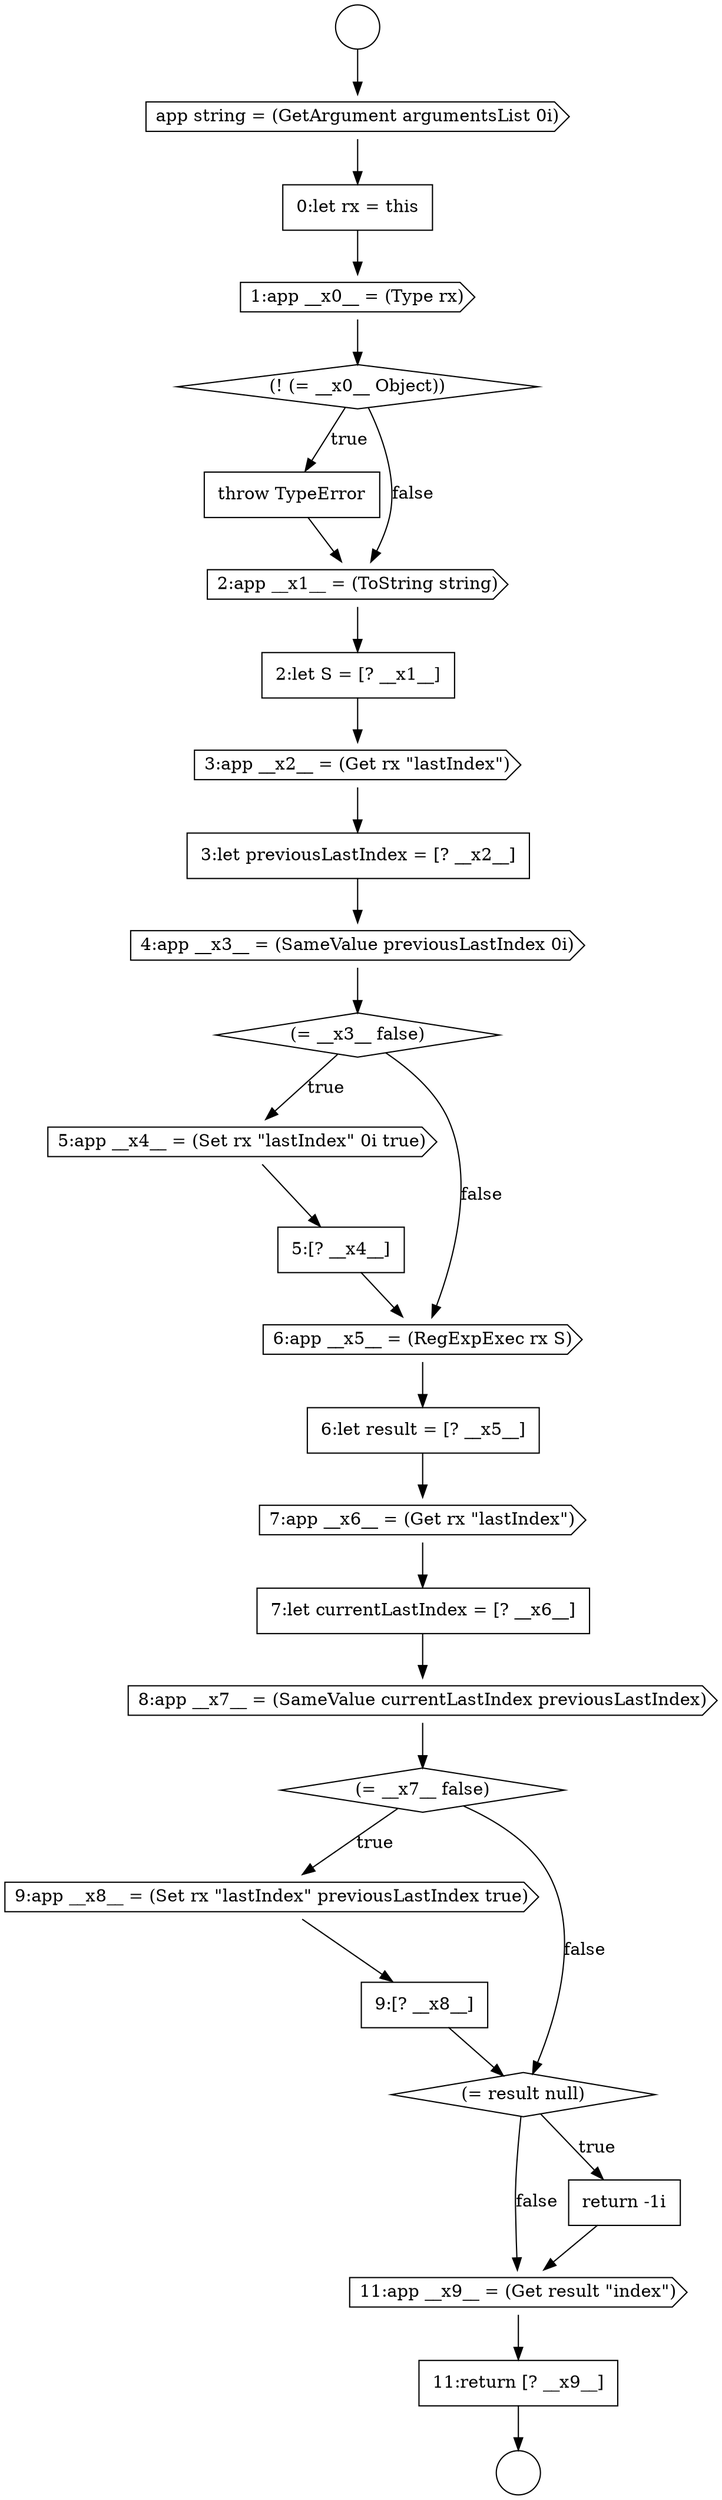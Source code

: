 digraph {
  node13392 [shape=diamond, label=<<font color="black">(! (= __x0__ Object))</font>> color="black" fillcolor="white" style=filled]
  node13397 [shape=none, margin=0, label=<<font color="black">
    <table border="0" cellborder="1" cellspacing="0" cellpadding="10">
      <tr><td align="left">3:let previousLastIndex = [? __x2__]</td></tr>
    </table>
  </font>> color="black" fillcolor="white" style=filled]
  node13408 [shape=cds, label=<<font color="black">9:app __x8__ = (Set rx &quot;lastIndex&quot; previousLastIndex true)</font>> color="black" fillcolor="white" style=filled]
  node13401 [shape=none, margin=0, label=<<font color="black">
    <table border="0" cellborder="1" cellspacing="0" cellpadding="10">
      <tr><td align="left">5:[? __x4__]</td></tr>
    </table>
  </font>> color="black" fillcolor="white" style=filled]
  node13395 [shape=none, margin=0, label=<<font color="black">
    <table border="0" cellborder="1" cellspacing="0" cellpadding="10">
      <tr><td align="left">2:let S = [? __x1__]</td></tr>
    </table>
  </font>> color="black" fillcolor="white" style=filled]
  node13407 [shape=diamond, label=<<font color="black">(= __x7__ false)</font>> color="black" fillcolor="white" style=filled]
  node13390 [shape=none, margin=0, label=<<font color="black">
    <table border="0" cellborder="1" cellspacing="0" cellpadding="10">
      <tr><td align="left">0:let rx = this</td></tr>
    </table>
  </font>> color="black" fillcolor="white" style=filled]
  node13412 [shape=cds, label=<<font color="black">11:app __x9__ = (Get result &quot;index&quot;)</font>> color="black" fillcolor="white" style=filled]
  node13399 [shape=diamond, label=<<font color="black">(= __x3__ false)</font>> color="black" fillcolor="white" style=filled]
  node13403 [shape=none, margin=0, label=<<font color="black">
    <table border="0" cellborder="1" cellspacing="0" cellpadding="10">
      <tr><td align="left">6:let result = [? __x5__]</td></tr>
    </table>
  </font>> color="black" fillcolor="white" style=filled]
  node13389 [shape=cds, label=<<font color="black">app string = (GetArgument argumentsList 0i)</font>> color="black" fillcolor="white" style=filled]
  node13413 [shape=none, margin=0, label=<<font color="black">
    <table border="0" cellborder="1" cellspacing="0" cellpadding="10">
      <tr><td align="left">11:return [? __x9__]</td></tr>
    </table>
  </font>> color="black" fillcolor="white" style=filled]
  node13400 [shape=cds, label=<<font color="black">5:app __x4__ = (Set rx &quot;lastIndex&quot; 0i true)</font>> color="black" fillcolor="white" style=filled]
  node13402 [shape=cds, label=<<font color="black">6:app __x5__ = (RegExpExec rx S)</font>> color="black" fillcolor="white" style=filled]
  node13410 [shape=diamond, label=<<font color="black">(= result null)</font>> color="black" fillcolor="white" style=filled]
  node13405 [shape=none, margin=0, label=<<font color="black">
    <table border="0" cellborder="1" cellspacing="0" cellpadding="10">
      <tr><td align="left">7:let currentLastIndex = [? __x6__]</td></tr>
    </table>
  </font>> color="black" fillcolor="white" style=filled]
  node13388 [shape=circle label=" " color="black" fillcolor="white" style=filled]
  node13393 [shape=none, margin=0, label=<<font color="black">
    <table border="0" cellborder="1" cellspacing="0" cellpadding="10">
      <tr><td align="left">throw TypeError</td></tr>
    </table>
  </font>> color="black" fillcolor="white" style=filled]
  node13411 [shape=none, margin=0, label=<<font color="black">
    <table border="0" cellborder="1" cellspacing="0" cellpadding="10">
      <tr><td align="left">return -1i</td></tr>
    </table>
  </font>> color="black" fillcolor="white" style=filled]
  node13391 [shape=cds, label=<<font color="black">1:app __x0__ = (Type rx)</font>> color="black" fillcolor="white" style=filled]
  node13394 [shape=cds, label=<<font color="black">2:app __x1__ = (ToString string)</font>> color="black" fillcolor="white" style=filled]
  node13387 [shape=circle label=" " color="black" fillcolor="white" style=filled]
  node13398 [shape=cds, label=<<font color="black">4:app __x3__ = (SameValue previousLastIndex 0i)</font>> color="black" fillcolor="white" style=filled]
  node13404 [shape=cds, label=<<font color="black">7:app __x6__ = (Get rx &quot;lastIndex&quot;)</font>> color="black" fillcolor="white" style=filled]
  node13396 [shape=cds, label=<<font color="black">3:app __x2__ = (Get rx &quot;lastIndex&quot;)</font>> color="black" fillcolor="white" style=filled]
  node13406 [shape=cds, label=<<font color="black">8:app __x7__ = (SameValue currentLastIndex previousLastIndex)</font>> color="black" fillcolor="white" style=filled]
  node13409 [shape=none, margin=0, label=<<font color="black">
    <table border="0" cellborder="1" cellspacing="0" cellpadding="10">
      <tr><td align="left">9:[? __x8__]</td></tr>
    </table>
  </font>> color="black" fillcolor="white" style=filled]
  node13405 -> node13406 [ color="black"]
  node13396 -> node13397 [ color="black"]
  node13389 -> node13390 [ color="black"]
  node13391 -> node13392 [ color="black"]
  node13387 -> node13389 [ color="black"]
  node13413 -> node13388 [ color="black"]
  node13403 -> node13404 [ color="black"]
  node13398 -> node13399 [ color="black"]
  node13407 -> node13408 [label=<<font color="black">true</font>> color="black"]
  node13407 -> node13410 [label=<<font color="black">false</font>> color="black"]
  node13402 -> node13403 [ color="black"]
  node13404 -> node13405 [ color="black"]
  node13400 -> node13401 [ color="black"]
  node13408 -> node13409 [ color="black"]
  node13411 -> node13412 [ color="black"]
  node13401 -> node13402 [ color="black"]
  node13410 -> node13411 [label=<<font color="black">true</font>> color="black"]
  node13410 -> node13412 [label=<<font color="black">false</font>> color="black"]
  node13399 -> node13400 [label=<<font color="black">true</font>> color="black"]
  node13399 -> node13402 [label=<<font color="black">false</font>> color="black"]
  node13412 -> node13413 [ color="black"]
  node13395 -> node13396 [ color="black"]
  node13392 -> node13393 [label=<<font color="black">true</font>> color="black"]
  node13392 -> node13394 [label=<<font color="black">false</font>> color="black"]
  node13393 -> node13394 [ color="black"]
  node13390 -> node13391 [ color="black"]
  node13394 -> node13395 [ color="black"]
  node13406 -> node13407 [ color="black"]
  node13397 -> node13398 [ color="black"]
  node13409 -> node13410 [ color="black"]
}
